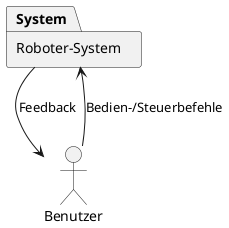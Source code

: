 @startuml
actor "Benutzer" as User

package "Roboter-System" as System {
 
}

User --> System  : Bedien‑/Steuerbefehle
System --> User : Feedback
@enduml